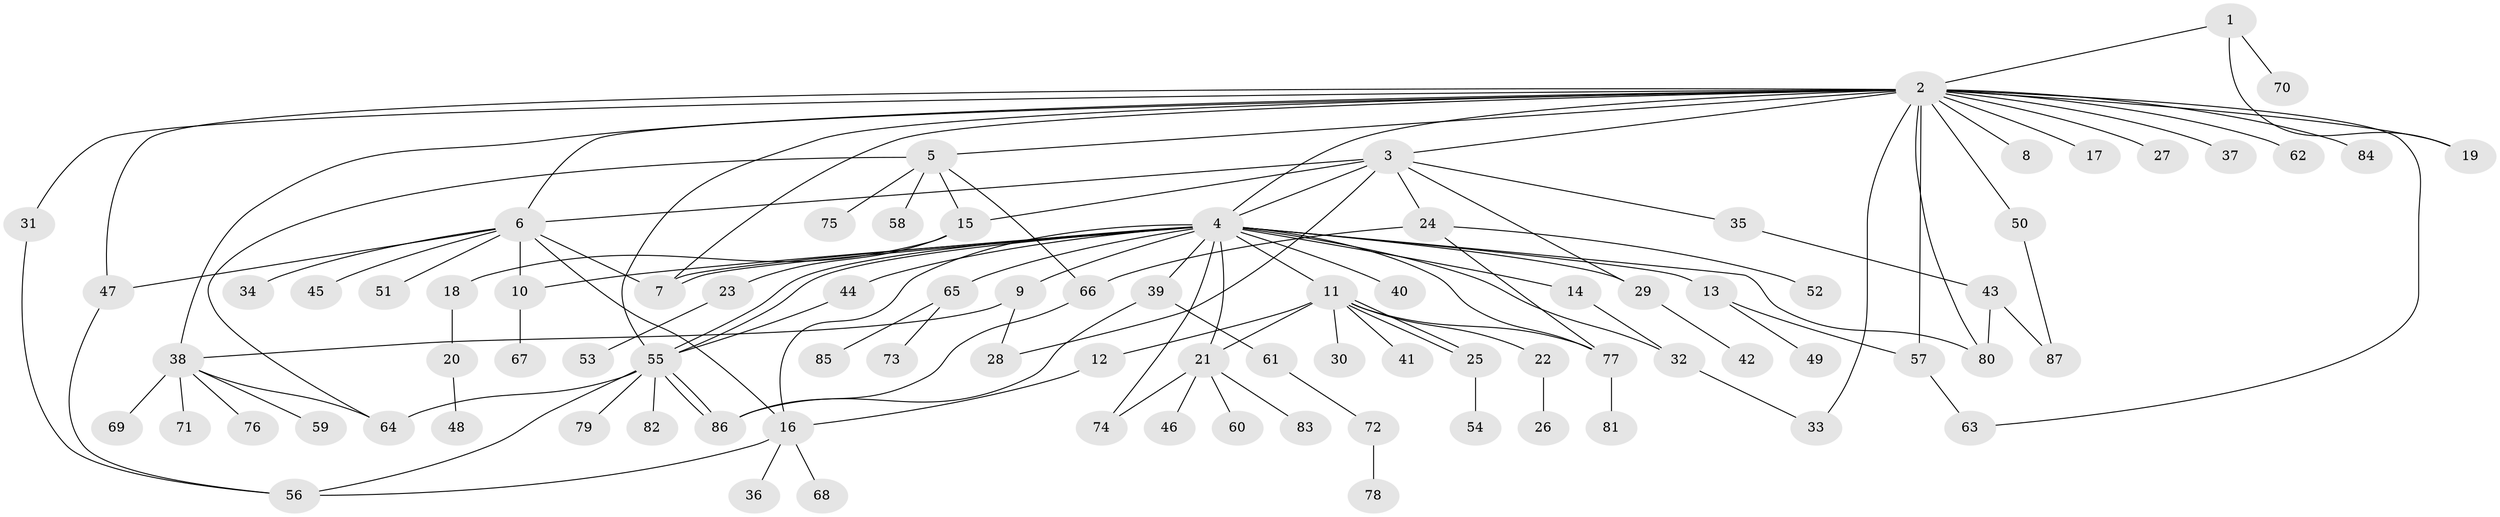 // coarse degree distribution, {9: 0.023255813953488372, 1: 0.7674418604651163, 2: 0.13953488372093023, 5: 0.023255813953488372, 17: 0.023255813953488372, 20: 0.023255813953488372}
// Generated by graph-tools (version 1.1) at 2025/50/03/04/25 21:50:01]
// undirected, 87 vertices, 124 edges
graph export_dot {
graph [start="1"]
  node [color=gray90,style=filled];
  1;
  2;
  3;
  4;
  5;
  6;
  7;
  8;
  9;
  10;
  11;
  12;
  13;
  14;
  15;
  16;
  17;
  18;
  19;
  20;
  21;
  22;
  23;
  24;
  25;
  26;
  27;
  28;
  29;
  30;
  31;
  32;
  33;
  34;
  35;
  36;
  37;
  38;
  39;
  40;
  41;
  42;
  43;
  44;
  45;
  46;
  47;
  48;
  49;
  50;
  51;
  52;
  53;
  54;
  55;
  56;
  57;
  58;
  59;
  60;
  61;
  62;
  63;
  64;
  65;
  66;
  67;
  68;
  69;
  70;
  71;
  72;
  73;
  74;
  75;
  76;
  77;
  78;
  79;
  80;
  81;
  82;
  83;
  84;
  85;
  86;
  87;
  1 -- 2;
  1 -- 19;
  1 -- 70;
  2 -- 3;
  2 -- 4;
  2 -- 5;
  2 -- 6;
  2 -- 7;
  2 -- 8;
  2 -- 17;
  2 -- 19;
  2 -- 27;
  2 -- 31;
  2 -- 33;
  2 -- 37;
  2 -- 38;
  2 -- 47;
  2 -- 50;
  2 -- 55;
  2 -- 57;
  2 -- 62;
  2 -- 63;
  2 -- 80;
  2 -- 84;
  3 -- 4;
  3 -- 6;
  3 -- 15;
  3 -- 24;
  3 -- 28;
  3 -- 29;
  3 -- 35;
  4 -- 7;
  4 -- 7;
  4 -- 9;
  4 -- 10;
  4 -- 11;
  4 -- 13;
  4 -- 14;
  4 -- 16;
  4 -- 21;
  4 -- 29;
  4 -- 32;
  4 -- 39;
  4 -- 40;
  4 -- 44;
  4 -- 55;
  4 -- 55;
  4 -- 65;
  4 -- 74;
  4 -- 77;
  4 -- 80;
  5 -- 15;
  5 -- 58;
  5 -- 64;
  5 -- 66;
  5 -- 75;
  6 -- 7;
  6 -- 10;
  6 -- 16;
  6 -- 34;
  6 -- 45;
  6 -- 47;
  6 -- 51;
  9 -- 28;
  9 -- 38;
  10 -- 67;
  11 -- 12;
  11 -- 21;
  11 -- 22;
  11 -- 25;
  11 -- 25;
  11 -- 30;
  11 -- 41;
  11 -- 77;
  12 -- 16;
  13 -- 49;
  13 -- 57;
  14 -- 32;
  15 -- 18;
  15 -- 23;
  16 -- 36;
  16 -- 56;
  16 -- 68;
  18 -- 20;
  20 -- 48;
  21 -- 46;
  21 -- 60;
  21 -- 74;
  21 -- 83;
  22 -- 26;
  23 -- 53;
  24 -- 52;
  24 -- 66;
  24 -- 77;
  25 -- 54;
  29 -- 42;
  31 -- 56;
  32 -- 33;
  35 -- 43;
  38 -- 59;
  38 -- 64;
  38 -- 69;
  38 -- 71;
  38 -- 76;
  39 -- 61;
  39 -- 86;
  43 -- 80;
  43 -- 87;
  44 -- 55;
  47 -- 56;
  50 -- 87;
  55 -- 56;
  55 -- 64;
  55 -- 79;
  55 -- 82;
  55 -- 86;
  55 -- 86;
  57 -- 63;
  61 -- 72;
  65 -- 73;
  65 -- 85;
  66 -- 86;
  72 -- 78;
  77 -- 81;
}
